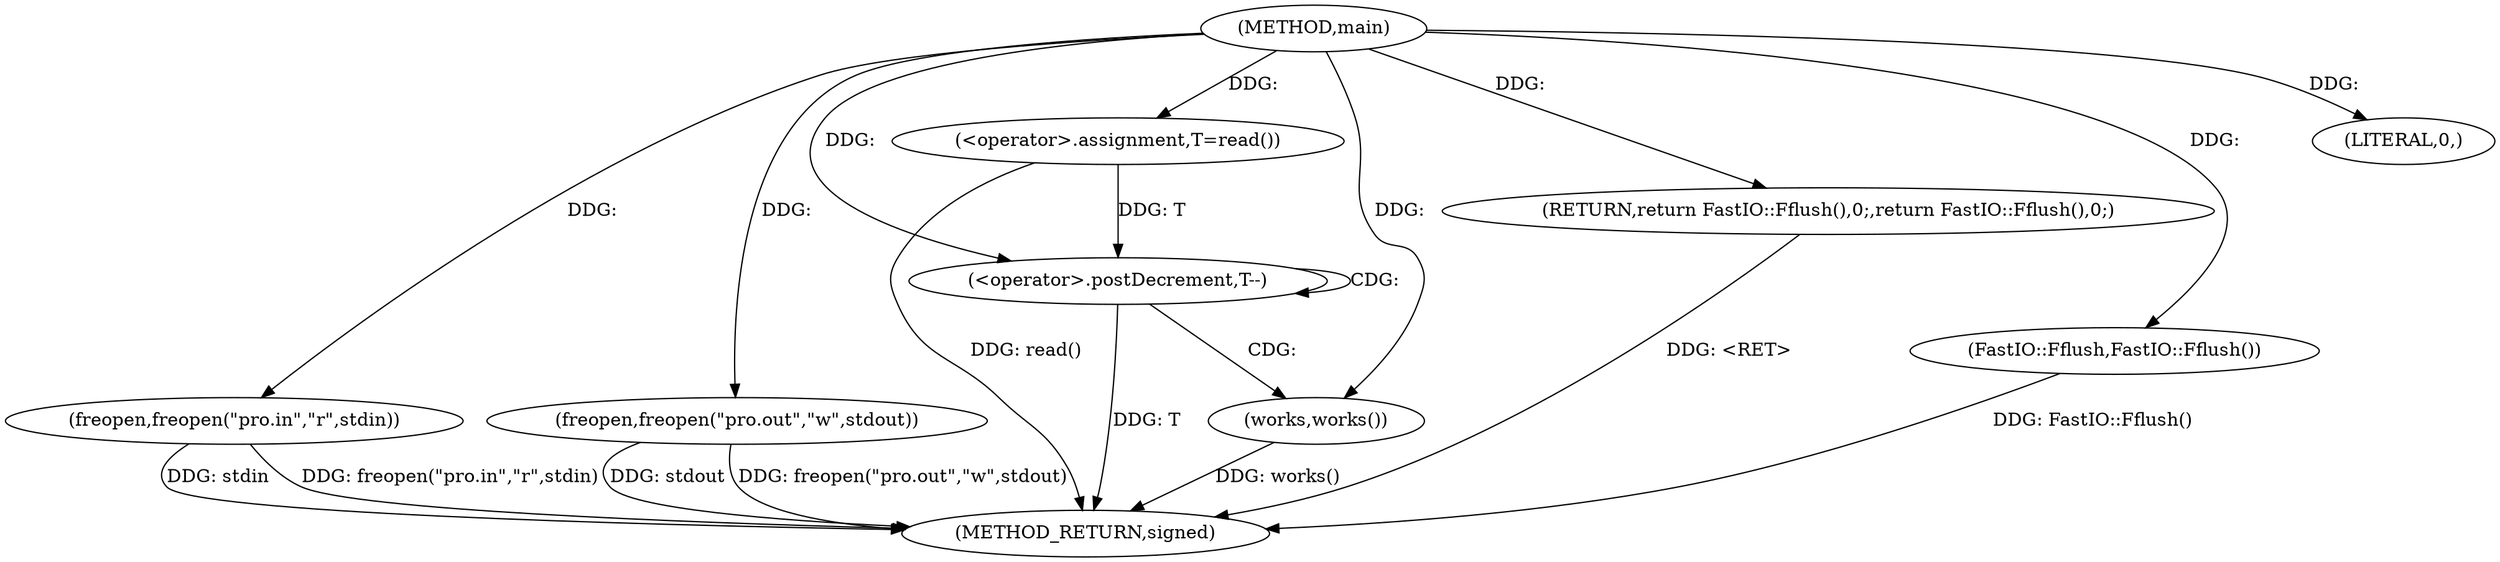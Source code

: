 digraph "main" {  
"1000836" [label = "(METHOD,main)" ]
"1000859" [label = "(METHOD_RETURN,signed)" ]
"1000838" [label = "(freopen,freopen(\"pro.in\",\"r\",stdin))" ]
"1000842" [label = "(freopen,freopen(\"pro.out\",\"w\",stdout))" ]
"1000847" [label = "(<operator>.assignment,T=read())" ]
"1000855" [label = "(RETURN,return FastIO::Fflush(),0;,return FastIO::Fflush(),0;)" ]
"1000851" [label = "(<operator>.postDecrement,T--)" ]
"1000854" [label = "(works,works())" ]
"1000857" [label = "(FastIO::Fflush,FastIO::Fflush())" ]
"1000858" [label = "(LITERAL,0,)" ]
  "1000855" -> "1000859"  [ label = "DDG: <RET>"] 
  "1000838" -> "1000859"  [ label = "DDG: freopen(\"pro.in\",\"r\",stdin)"] 
  "1000842" -> "1000859"  [ label = "DDG: freopen(\"pro.out\",\"w\",stdout)"] 
  "1000847" -> "1000859"  [ label = "DDG: read()"] 
  "1000851" -> "1000859"  [ label = "DDG: T"] 
  "1000857" -> "1000859"  [ label = "DDG: FastIO::Fflush()"] 
  "1000854" -> "1000859"  [ label = "DDG: works()"] 
  "1000842" -> "1000859"  [ label = "DDG: stdout"] 
  "1000838" -> "1000859"  [ label = "DDG: stdin"] 
  "1000836" -> "1000847"  [ label = "DDG: "] 
  "1000836" -> "1000855"  [ label = "DDG: "] 
  "1000836" -> "1000838"  [ label = "DDG: "] 
  "1000836" -> "1000842"  [ label = "DDG: "] 
  "1000847" -> "1000851"  [ label = "DDG: T"] 
  "1000836" -> "1000851"  [ label = "DDG: "] 
  "1000836" -> "1000854"  [ label = "DDG: "] 
  "1000836" -> "1000857"  [ label = "DDG: "] 
  "1000836" -> "1000858"  [ label = "DDG: "] 
  "1000851" -> "1000851"  [ label = "CDG: "] 
  "1000851" -> "1000854"  [ label = "CDG: "] 
}
